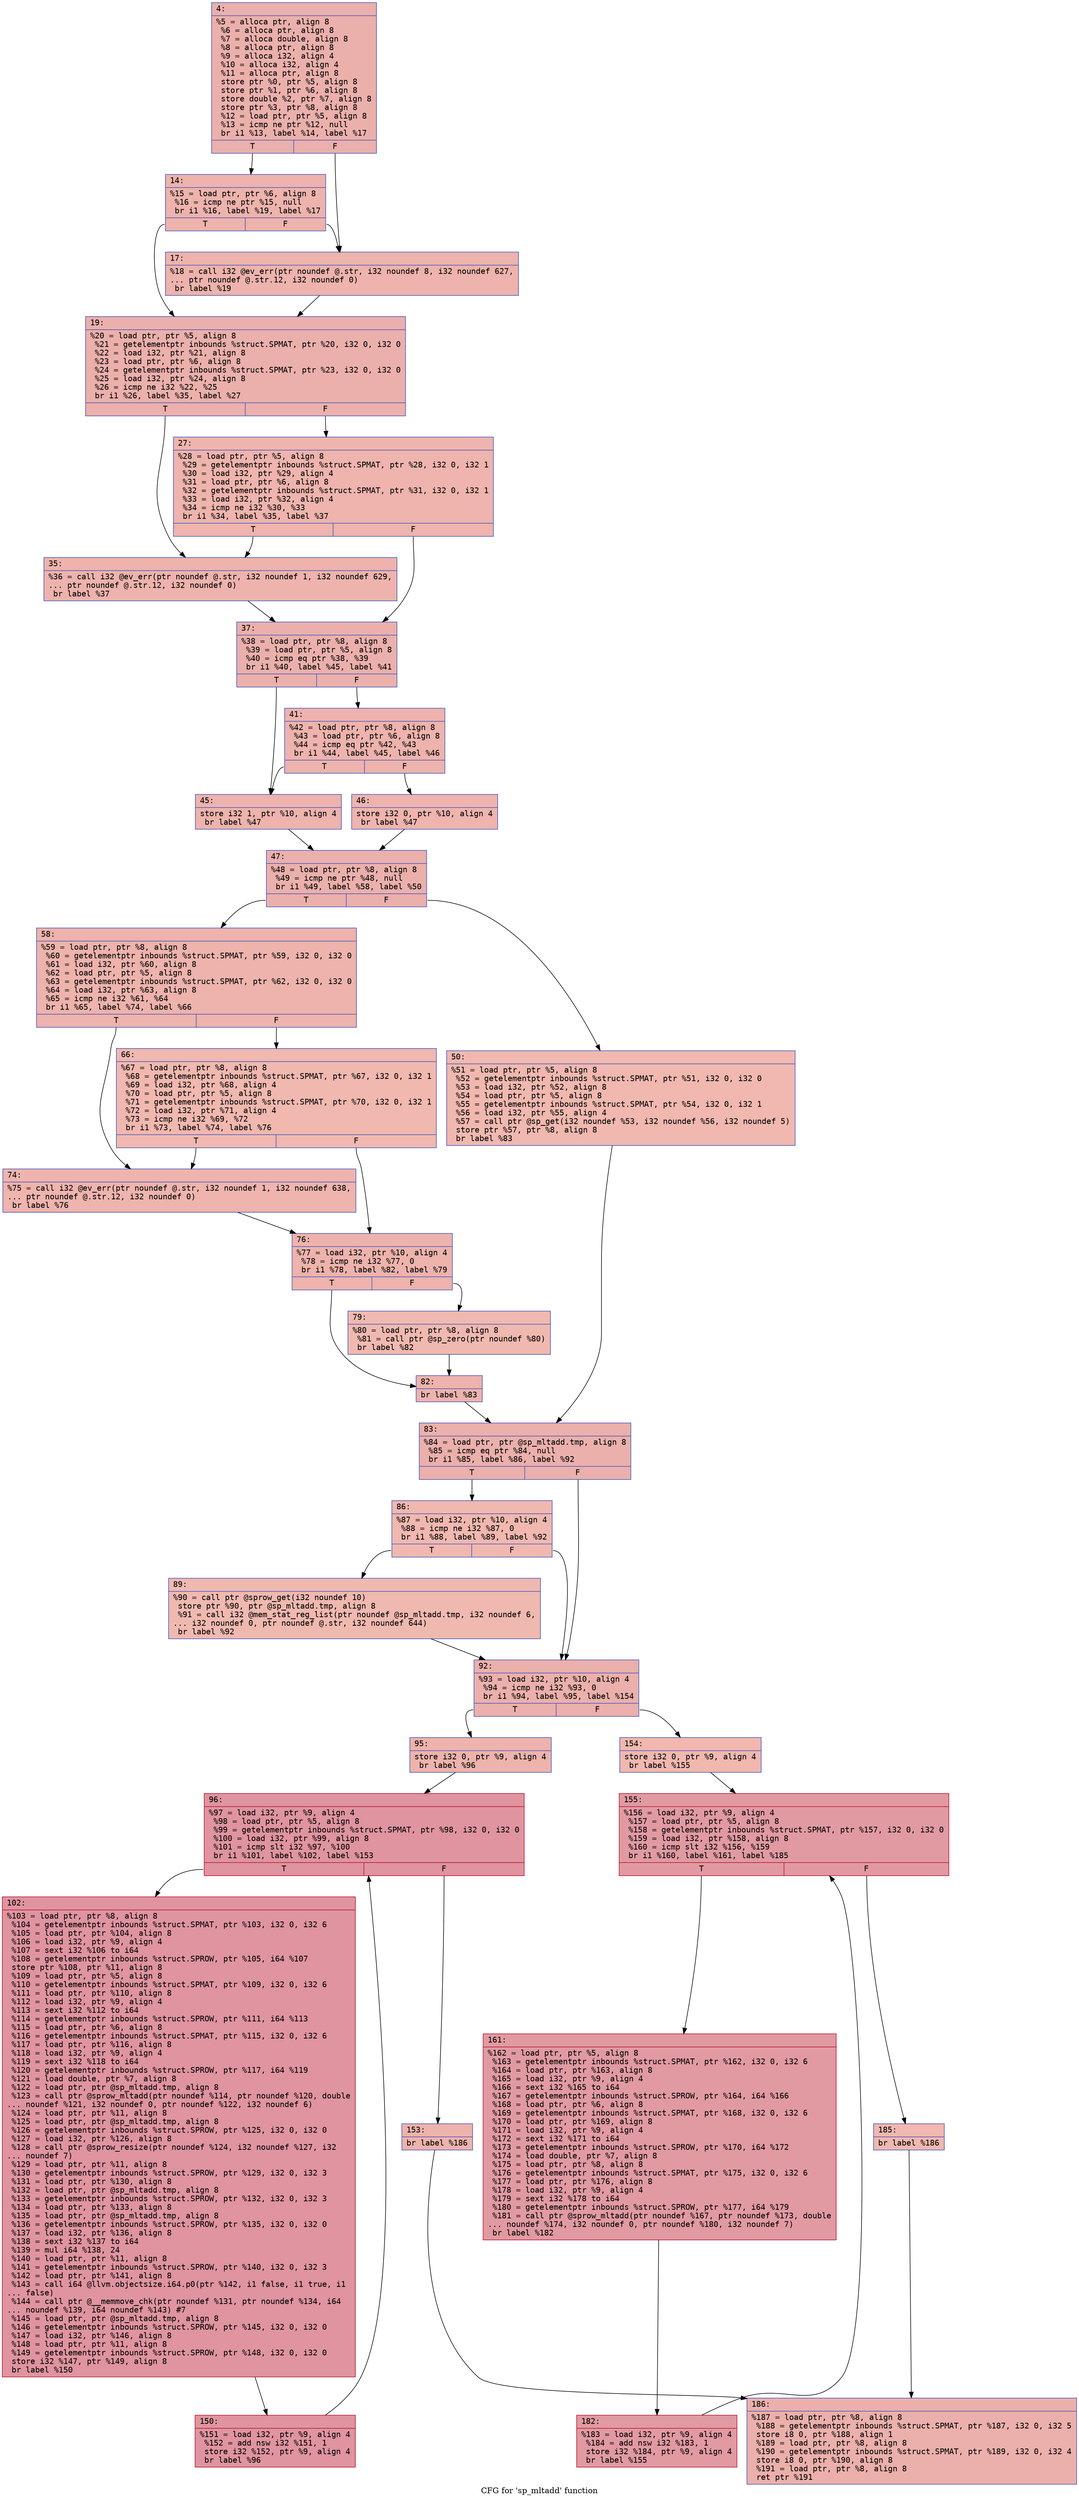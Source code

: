 digraph "CFG for 'sp_mltadd' function" {
	label="CFG for 'sp_mltadd' function";

	Node0x600002679ef0 [shape=record,color="#3d50c3ff", style=filled, fillcolor="#d24b4070" fontname="Courier",label="{4:\l|  %5 = alloca ptr, align 8\l  %6 = alloca ptr, align 8\l  %7 = alloca double, align 8\l  %8 = alloca ptr, align 8\l  %9 = alloca i32, align 4\l  %10 = alloca i32, align 4\l  %11 = alloca ptr, align 8\l  store ptr %0, ptr %5, align 8\l  store ptr %1, ptr %6, align 8\l  store double %2, ptr %7, align 8\l  store ptr %3, ptr %8, align 8\l  %12 = load ptr, ptr %5, align 8\l  %13 = icmp ne ptr %12, null\l  br i1 %13, label %14, label %17\l|{<s0>T|<s1>F}}"];
	Node0x600002679ef0:s0 -> Node0x600002679f40[tooltip="4 -> 14\nProbability 62.50%" ];
	Node0x600002679ef0:s1 -> Node0x600002679f90[tooltip="4 -> 17\nProbability 37.50%" ];
	Node0x600002679f40 [shape=record,color="#3d50c3ff", style=filled, fillcolor="#d6524470" fontname="Courier",label="{14:\l|  %15 = load ptr, ptr %6, align 8\l  %16 = icmp ne ptr %15, null\l  br i1 %16, label %19, label %17\l|{<s0>T|<s1>F}}"];
	Node0x600002679f40:s0 -> Node0x600002679fe0[tooltip="14 -> 19\nProbability 62.50%" ];
	Node0x600002679f40:s1 -> Node0x600002679f90[tooltip="14 -> 17\nProbability 37.50%" ];
	Node0x600002679f90 [shape=record,color="#3d50c3ff", style=filled, fillcolor="#d6524470" fontname="Courier",label="{17:\l|  %18 = call i32 @ev_err(ptr noundef @.str, i32 noundef 8, i32 noundef 627,\l... ptr noundef @.str.12, i32 noundef 0)\l  br label %19\l}"];
	Node0x600002679f90 -> Node0x600002679fe0[tooltip="17 -> 19\nProbability 100.00%" ];
	Node0x600002679fe0 [shape=record,color="#3d50c3ff", style=filled, fillcolor="#d24b4070" fontname="Courier",label="{19:\l|  %20 = load ptr, ptr %5, align 8\l  %21 = getelementptr inbounds %struct.SPMAT, ptr %20, i32 0, i32 0\l  %22 = load i32, ptr %21, align 8\l  %23 = load ptr, ptr %6, align 8\l  %24 = getelementptr inbounds %struct.SPMAT, ptr %23, i32 0, i32 0\l  %25 = load i32, ptr %24, align 8\l  %26 = icmp ne i32 %22, %25\l  br i1 %26, label %35, label %27\l|{<s0>T|<s1>F}}"];
	Node0x600002679fe0:s0 -> Node0x60000267a080[tooltip="19 -> 35\nProbability 50.00%" ];
	Node0x600002679fe0:s1 -> Node0x60000267a030[tooltip="19 -> 27\nProbability 50.00%" ];
	Node0x60000267a030 [shape=record,color="#3d50c3ff", style=filled, fillcolor="#d8564670" fontname="Courier",label="{27:\l|  %28 = load ptr, ptr %5, align 8\l  %29 = getelementptr inbounds %struct.SPMAT, ptr %28, i32 0, i32 1\l  %30 = load i32, ptr %29, align 4\l  %31 = load ptr, ptr %6, align 8\l  %32 = getelementptr inbounds %struct.SPMAT, ptr %31, i32 0, i32 1\l  %33 = load i32, ptr %32, align 4\l  %34 = icmp ne i32 %30, %33\l  br i1 %34, label %35, label %37\l|{<s0>T|<s1>F}}"];
	Node0x60000267a030:s0 -> Node0x60000267a080[tooltip="27 -> 35\nProbability 50.00%" ];
	Node0x60000267a030:s1 -> Node0x60000267a0d0[tooltip="27 -> 37\nProbability 50.00%" ];
	Node0x60000267a080 [shape=record,color="#3d50c3ff", style=filled, fillcolor="#d6524470" fontname="Courier",label="{35:\l|  %36 = call i32 @ev_err(ptr noundef @.str, i32 noundef 1, i32 noundef 629,\l... ptr noundef @.str.12, i32 noundef 0)\l  br label %37\l}"];
	Node0x60000267a080 -> Node0x60000267a0d0[tooltip="35 -> 37\nProbability 100.00%" ];
	Node0x60000267a0d0 [shape=record,color="#3d50c3ff", style=filled, fillcolor="#d24b4070" fontname="Courier",label="{37:\l|  %38 = load ptr, ptr %8, align 8\l  %39 = load ptr, ptr %5, align 8\l  %40 = icmp eq ptr %38, %39\l  br i1 %40, label %45, label %41\l|{<s0>T|<s1>F}}"];
	Node0x60000267a0d0:s0 -> Node0x60000267a170[tooltip="37 -> 45\nProbability 37.50%" ];
	Node0x60000267a0d0:s1 -> Node0x60000267a120[tooltip="37 -> 41\nProbability 62.50%" ];
	Node0x60000267a120 [shape=record,color="#3d50c3ff", style=filled, fillcolor="#d6524470" fontname="Courier",label="{41:\l|  %42 = load ptr, ptr %8, align 8\l  %43 = load ptr, ptr %6, align 8\l  %44 = icmp eq ptr %42, %43\l  br i1 %44, label %45, label %46\l|{<s0>T|<s1>F}}"];
	Node0x60000267a120:s0 -> Node0x60000267a170[tooltip="41 -> 45\nProbability 37.50%" ];
	Node0x60000267a120:s1 -> Node0x60000267a1c0[tooltip="41 -> 46\nProbability 62.50%" ];
	Node0x60000267a170 [shape=record,color="#3d50c3ff", style=filled, fillcolor="#d6524470" fontname="Courier",label="{45:\l|  store i32 1, ptr %10, align 4\l  br label %47\l}"];
	Node0x60000267a170 -> Node0x60000267a210[tooltip="45 -> 47\nProbability 100.00%" ];
	Node0x60000267a1c0 [shape=record,color="#3d50c3ff", style=filled, fillcolor="#d8564670" fontname="Courier",label="{46:\l|  store i32 0, ptr %10, align 4\l  br label %47\l}"];
	Node0x60000267a1c0 -> Node0x60000267a210[tooltip="46 -> 47\nProbability 100.00%" ];
	Node0x60000267a210 [shape=record,color="#3d50c3ff", style=filled, fillcolor="#d24b4070" fontname="Courier",label="{47:\l|  %48 = load ptr, ptr %8, align 8\l  %49 = icmp ne ptr %48, null\l  br i1 %49, label %58, label %50\l|{<s0>T|<s1>F}}"];
	Node0x60000267a210:s0 -> Node0x60000267a2b0[tooltip="47 -> 58\nProbability 62.50%" ];
	Node0x60000267a210:s1 -> Node0x60000267a260[tooltip="47 -> 50\nProbability 37.50%" ];
	Node0x60000267a260 [shape=record,color="#3d50c3ff", style=filled, fillcolor="#dc5d4a70" fontname="Courier",label="{50:\l|  %51 = load ptr, ptr %5, align 8\l  %52 = getelementptr inbounds %struct.SPMAT, ptr %51, i32 0, i32 0\l  %53 = load i32, ptr %52, align 8\l  %54 = load ptr, ptr %5, align 8\l  %55 = getelementptr inbounds %struct.SPMAT, ptr %54, i32 0, i32 1\l  %56 = load i32, ptr %55, align 4\l  %57 = call ptr @sp_get(i32 noundef %53, i32 noundef %56, i32 noundef 5)\l  store ptr %57, ptr %8, align 8\l  br label %83\l}"];
	Node0x60000267a260 -> Node0x60000267a490[tooltip="50 -> 83\nProbability 100.00%" ];
	Node0x60000267a2b0 [shape=record,color="#3d50c3ff", style=filled, fillcolor="#d6524470" fontname="Courier",label="{58:\l|  %59 = load ptr, ptr %8, align 8\l  %60 = getelementptr inbounds %struct.SPMAT, ptr %59, i32 0, i32 0\l  %61 = load i32, ptr %60, align 8\l  %62 = load ptr, ptr %5, align 8\l  %63 = getelementptr inbounds %struct.SPMAT, ptr %62, i32 0, i32 0\l  %64 = load i32, ptr %63, align 8\l  %65 = icmp ne i32 %61, %64\l  br i1 %65, label %74, label %66\l|{<s0>T|<s1>F}}"];
	Node0x60000267a2b0:s0 -> Node0x60000267a350[tooltip="58 -> 74\nProbability 50.00%" ];
	Node0x60000267a2b0:s1 -> Node0x60000267a300[tooltip="58 -> 66\nProbability 50.00%" ];
	Node0x60000267a300 [shape=record,color="#3d50c3ff", style=filled, fillcolor="#dc5d4a70" fontname="Courier",label="{66:\l|  %67 = load ptr, ptr %8, align 8\l  %68 = getelementptr inbounds %struct.SPMAT, ptr %67, i32 0, i32 1\l  %69 = load i32, ptr %68, align 4\l  %70 = load ptr, ptr %5, align 8\l  %71 = getelementptr inbounds %struct.SPMAT, ptr %70, i32 0, i32 1\l  %72 = load i32, ptr %71, align 4\l  %73 = icmp ne i32 %69, %72\l  br i1 %73, label %74, label %76\l|{<s0>T|<s1>F}}"];
	Node0x60000267a300:s0 -> Node0x60000267a350[tooltip="66 -> 74\nProbability 50.00%" ];
	Node0x60000267a300:s1 -> Node0x60000267a3a0[tooltip="66 -> 76\nProbability 50.00%" ];
	Node0x60000267a350 [shape=record,color="#3d50c3ff", style=filled, fillcolor="#d8564670" fontname="Courier",label="{74:\l|  %75 = call i32 @ev_err(ptr noundef @.str, i32 noundef 1, i32 noundef 638,\l... ptr noundef @.str.12, i32 noundef 0)\l  br label %76\l}"];
	Node0x60000267a350 -> Node0x60000267a3a0[tooltip="74 -> 76\nProbability 100.00%" ];
	Node0x60000267a3a0 [shape=record,color="#3d50c3ff", style=filled, fillcolor="#d6524470" fontname="Courier",label="{76:\l|  %77 = load i32, ptr %10, align 4\l  %78 = icmp ne i32 %77, 0\l  br i1 %78, label %82, label %79\l|{<s0>T|<s1>F}}"];
	Node0x60000267a3a0:s0 -> Node0x60000267a440[tooltip="76 -> 82\nProbability 62.50%" ];
	Node0x60000267a3a0:s1 -> Node0x60000267a3f0[tooltip="76 -> 79\nProbability 37.50%" ];
	Node0x60000267a3f0 [shape=record,color="#3d50c3ff", style=filled, fillcolor="#de614d70" fontname="Courier",label="{79:\l|  %80 = load ptr, ptr %8, align 8\l  %81 = call ptr @sp_zero(ptr noundef %80)\l  br label %82\l}"];
	Node0x60000267a3f0 -> Node0x60000267a440[tooltip="79 -> 82\nProbability 100.00%" ];
	Node0x60000267a440 [shape=record,color="#3d50c3ff", style=filled, fillcolor="#d6524470" fontname="Courier",label="{82:\l|  br label %83\l}"];
	Node0x60000267a440 -> Node0x60000267a490[tooltip="82 -> 83\nProbability 100.00%" ];
	Node0x60000267a490 [shape=record,color="#3d50c3ff", style=filled, fillcolor="#d24b4070" fontname="Courier",label="{83:\l|  %84 = load ptr, ptr @sp_mltadd.tmp, align 8\l  %85 = icmp eq ptr %84, null\l  br i1 %85, label %86, label %92\l|{<s0>T|<s1>F}}"];
	Node0x60000267a490:s0 -> Node0x60000267a4e0[tooltip="83 -> 86\nProbability 37.50%" ];
	Node0x60000267a490:s1 -> Node0x60000267a580[tooltip="83 -> 92\nProbability 62.50%" ];
	Node0x60000267a4e0 [shape=record,color="#3d50c3ff", style=filled, fillcolor="#dc5d4a70" fontname="Courier",label="{86:\l|  %87 = load i32, ptr %10, align 4\l  %88 = icmp ne i32 %87, 0\l  br i1 %88, label %89, label %92\l|{<s0>T|<s1>F}}"];
	Node0x60000267a4e0:s0 -> Node0x60000267a530[tooltip="86 -> 89\nProbability 62.50%" ];
	Node0x60000267a4e0:s1 -> Node0x60000267a580[tooltip="86 -> 92\nProbability 37.50%" ];
	Node0x60000267a530 [shape=record,color="#3d50c3ff", style=filled, fillcolor="#de614d70" fontname="Courier",label="{89:\l|  %90 = call ptr @sprow_get(i32 noundef 10)\l  store ptr %90, ptr @sp_mltadd.tmp, align 8\l  %91 = call i32 @mem_stat_reg_list(ptr noundef @sp_mltadd.tmp, i32 noundef 6,\l... i32 noundef 0, ptr noundef @.str, i32 noundef 644)\l  br label %92\l}"];
	Node0x60000267a530 -> Node0x60000267a580[tooltip="89 -> 92\nProbability 100.00%" ];
	Node0x60000267a580 [shape=record,color="#3d50c3ff", style=filled, fillcolor="#d24b4070" fontname="Courier",label="{92:\l|  %93 = load i32, ptr %10, align 4\l  %94 = icmp ne i32 %93, 0\l  br i1 %94, label %95, label %154\l|{<s0>T|<s1>F}}"];
	Node0x60000267a580:s0 -> Node0x60000267a5d0[tooltip="92 -> 95\nProbability 62.50%" ];
	Node0x60000267a580:s1 -> Node0x60000267a760[tooltip="92 -> 154\nProbability 37.50%" ];
	Node0x60000267a5d0 [shape=record,color="#3d50c3ff", style=filled, fillcolor="#d6524470" fontname="Courier",label="{95:\l|  store i32 0, ptr %9, align 4\l  br label %96\l}"];
	Node0x60000267a5d0 -> Node0x60000267a620[tooltip="95 -> 96\nProbability 100.00%" ];
	Node0x60000267a620 [shape=record,color="#b70d28ff", style=filled, fillcolor="#b70d2870" fontname="Courier",label="{96:\l|  %97 = load i32, ptr %9, align 4\l  %98 = load ptr, ptr %5, align 8\l  %99 = getelementptr inbounds %struct.SPMAT, ptr %98, i32 0, i32 0\l  %100 = load i32, ptr %99, align 8\l  %101 = icmp slt i32 %97, %100\l  br i1 %101, label %102, label %153\l|{<s0>T|<s1>F}}"];
	Node0x60000267a620:s0 -> Node0x60000267a670[tooltip="96 -> 102\nProbability 96.88%" ];
	Node0x60000267a620:s1 -> Node0x60000267a710[tooltip="96 -> 153\nProbability 3.12%" ];
	Node0x60000267a670 [shape=record,color="#b70d28ff", style=filled, fillcolor="#b70d2870" fontname="Courier",label="{102:\l|  %103 = load ptr, ptr %8, align 8\l  %104 = getelementptr inbounds %struct.SPMAT, ptr %103, i32 0, i32 6\l  %105 = load ptr, ptr %104, align 8\l  %106 = load i32, ptr %9, align 4\l  %107 = sext i32 %106 to i64\l  %108 = getelementptr inbounds %struct.SPROW, ptr %105, i64 %107\l  store ptr %108, ptr %11, align 8\l  %109 = load ptr, ptr %5, align 8\l  %110 = getelementptr inbounds %struct.SPMAT, ptr %109, i32 0, i32 6\l  %111 = load ptr, ptr %110, align 8\l  %112 = load i32, ptr %9, align 4\l  %113 = sext i32 %112 to i64\l  %114 = getelementptr inbounds %struct.SPROW, ptr %111, i64 %113\l  %115 = load ptr, ptr %6, align 8\l  %116 = getelementptr inbounds %struct.SPMAT, ptr %115, i32 0, i32 6\l  %117 = load ptr, ptr %116, align 8\l  %118 = load i32, ptr %9, align 4\l  %119 = sext i32 %118 to i64\l  %120 = getelementptr inbounds %struct.SPROW, ptr %117, i64 %119\l  %121 = load double, ptr %7, align 8\l  %122 = load ptr, ptr @sp_mltadd.tmp, align 8\l  %123 = call ptr @sprow_mltadd(ptr noundef %114, ptr noundef %120, double\l... noundef %121, i32 noundef 0, ptr noundef %122, i32 noundef 6)\l  %124 = load ptr, ptr %11, align 8\l  %125 = load ptr, ptr @sp_mltadd.tmp, align 8\l  %126 = getelementptr inbounds %struct.SPROW, ptr %125, i32 0, i32 0\l  %127 = load i32, ptr %126, align 8\l  %128 = call ptr @sprow_resize(ptr noundef %124, i32 noundef %127, i32\l... noundef 7)\l  %129 = load ptr, ptr %11, align 8\l  %130 = getelementptr inbounds %struct.SPROW, ptr %129, i32 0, i32 3\l  %131 = load ptr, ptr %130, align 8\l  %132 = load ptr, ptr @sp_mltadd.tmp, align 8\l  %133 = getelementptr inbounds %struct.SPROW, ptr %132, i32 0, i32 3\l  %134 = load ptr, ptr %133, align 8\l  %135 = load ptr, ptr @sp_mltadd.tmp, align 8\l  %136 = getelementptr inbounds %struct.SPROW, ptr %135, i32 0, i32 0\l  %137 = load i32, ptr %136, align 8\l  %138 = sext i32 %137 to i64\l  %139 = mul i64 %138, 24\l  %140 = load ptr, ptr %11, align 8\l  %141 = getelementptr inbounds %struct.SPROW, ptr %140, i32 0, i32 3\l  %142 = load ptr, ptr %141, align 8\l  %143 = call i64 @llvm.objectsize.i64.p0(ptr %142, i1 false, i1 true, i1\l... false)\l  %144 = call ptr @__memmove_chk(ptr noundef %131, ptr noundef %134, i64\l... noundef %139, i64 noundef %143) #7\l  %145 = load ptr, ptr @sp_mltadd.tmp, align 8\l  %146 = getelementptr inbounds %struct.SPROW, ptr %145, i32 0, i32 0\l  %147 = load i32, ptr %146, align 8\l  %148 = load ptr, ptr %11, align 8\l  %149 = getelementptr inbounds %struct.SPROW, ptr %148, i32 0, i32 0\l  store i32 %147, ptr %149, align 8\l  br label %150\l}"];
	Node0x60000267a670 -> Node0x60000267a6c0[tooltip="102 -> 150\nProbability 100.00%" ];
	Node0x60000267a6c0 [shape=record,color="#b70d28ff", style=filled, fillcolor="#b70d2870" fontname="Courier",label="{150:\l|  %151 = load i32, ptr %9, align 4\l  %152 = add nsw i32 %151, 1\l  store i32 %152, ptr %9, align 4\l  br label %96\l}"];
	Node0x60000267a6c0 -> Node0x60000267a620[tooltip="150 -> 96\nProbability 100.00%" ];
	Node0x60000267a710 [shape=record,color="#3d50c3ff", style=filled, fillcolor="#d6524470" fontname="Courier",label="{153:\l|  br label %186\l}"];
	Node0x60000267a710 -> Node0x60000267a8f0[tooltip="153 -> 186\nProbability 100.00%" ];
	Node0x60000267a760 [shape=record,color="#3d50c3ff", style=filled, fillcolor="#dc5d4a70" fontname="Courier",label="{154:\l|  store i32 0, ptr %9, align 4\l  br label %155\l}"];
	Node0x60000267a760 -> Node0x60000267a7b0[tooltip="154 -> 155\nProbability 100.00%" ];
	Node0x60000267a7b0 [shape=record,color="#b70d28ff", style=filled, fillcolor="#bb1b2c70" fontname="Courier",label="{155:\l|  %156 = load i32, ptr %9, align 4\l  %157 = load ptr, ptr %5, align 8\l  %158 = getelementptr inbounds %struct.SPMAT, ptr %157, i32 0, i32 0\l  %159 = load i32, ptr %158, align 8\l  %160 = icmp slt i32 %156, %159\l  br i1 %160, label %161, label %185\l|{<s0>T|<s1>F}}"];
	Node0x60000267a7b0:s0 -> Node0x60000267a800[tooltip="155 -> 161\nProbability 96.88%" ];
	Node0x60000267a7b0:s1 -> Node0x60000267a8a0[tooltip="155 -> 185\nProbability 3.12%" ];
	Node0x60000267a800 [shape=record,color="#b70d28ff", style=filled, fillcolor="#bb1b2c70" fontname="Courier",label="{161:\l|  %162 = load ptr, ptr %5, align 8\l  %163 = getelementptr inbounds %struct.SPMAT, ptr %162, i32 0, i32 6\l  %164 = load ptr, ptr %163, align 8\l  %165 = load i32, ptr %9, align 4\l  %166 = sext i32 %165 to i64\l  %167 = getelementptr inbounds %struct.SPROW, ptr %164, i64 %166\l  %168 = load ptr, ptr %6, align 8\l  %169 = getelementptr inbounds %struct.SPMAT, ptr %168, i32 0, i32 6\l  %170 = load ptr, ptr %169, align 8\l  %171 = load i32, ptr %9, align 4\l  %172 = sext i32 %171 to i64\l  %173 = getelementptr inbounds %struct.SPROW, ptr %170, i64 %172\l  %174 = load double, ptr %7, align 8\l  %175 = load ptr, ptr %8, align 8\l  %176 = getelementptr inbounds %struct.SPMAT, ptr %175, i32 0, i32 6\l  %177 = load ptr, ptr %176, align 8\l  %178 = load i32, ptr %9, align 4\l  %179 = sext i32 %178 to i64\l  %180 = getelementptr inbounds %struct.SPROW, ptr %177, i64 %179\l  %181 = call ptr @sprow_mltadd(ptr noundef %167, ptr noundef %173, double\l... noundef %174, i32 noundef 0, ptr noundef %180, i32 noundef 7)\l  br label %182\l}"];
	Node0x60000267a800 -> Node0x60000267a850[tooltip="161 -> 182\nProbability 100.00%" ];
	Node0x60000267a850 [shape=record,color="#b70d28ff", style=filled, fillcolor="#bb1b2c70" fontname="Courier",label="{182:\l|  %183 = load i32, ptr %9, align 4\l  %184 = add nsw i32 %183, 1\l  store i32 %184, ptr %9, align 4\l  br label %155\l}"];
	Node0x60000267a850 -> Node0x60000267a7b0[tooltip="182 -> 155\nProbability 100.00%" ];
	Node0x60000267a8a0 [shape=record,color="#3d50c3ff", style=filled, fillcolor="#dc5d4a70" fontname="Courier",label="{185:\l|  br label %186\l}"];
	Node0x60000267a8a0 -> Node0x60000267a8f0[tooltip="185 -> 186\nProbability 100.00%" ];
	Node0x60000267a8f0 [shape=record,color="#3d50c3ff", style=filled, fillcolor="#d24b4070" fontname="Courier",label="{186:\l|  %187 = load ptr, ptr %8, align 8\l  %188 = getelementptr inbounds %struct.SPMAT, ptr %187, i32 0, i32 5\l  store i8 0, ptr %188, align 1\l  %189 = load ptr, ptr %8, align 8\l  %190 = getelementptr inbounds %struct.SPMAT, ptr %189, i32 0, i32 4\l  store i8 0, ptr %190, align 8\l  %191 = load ptr, ptr %8, align 8\l  ret ptr %191\l}"];
}
